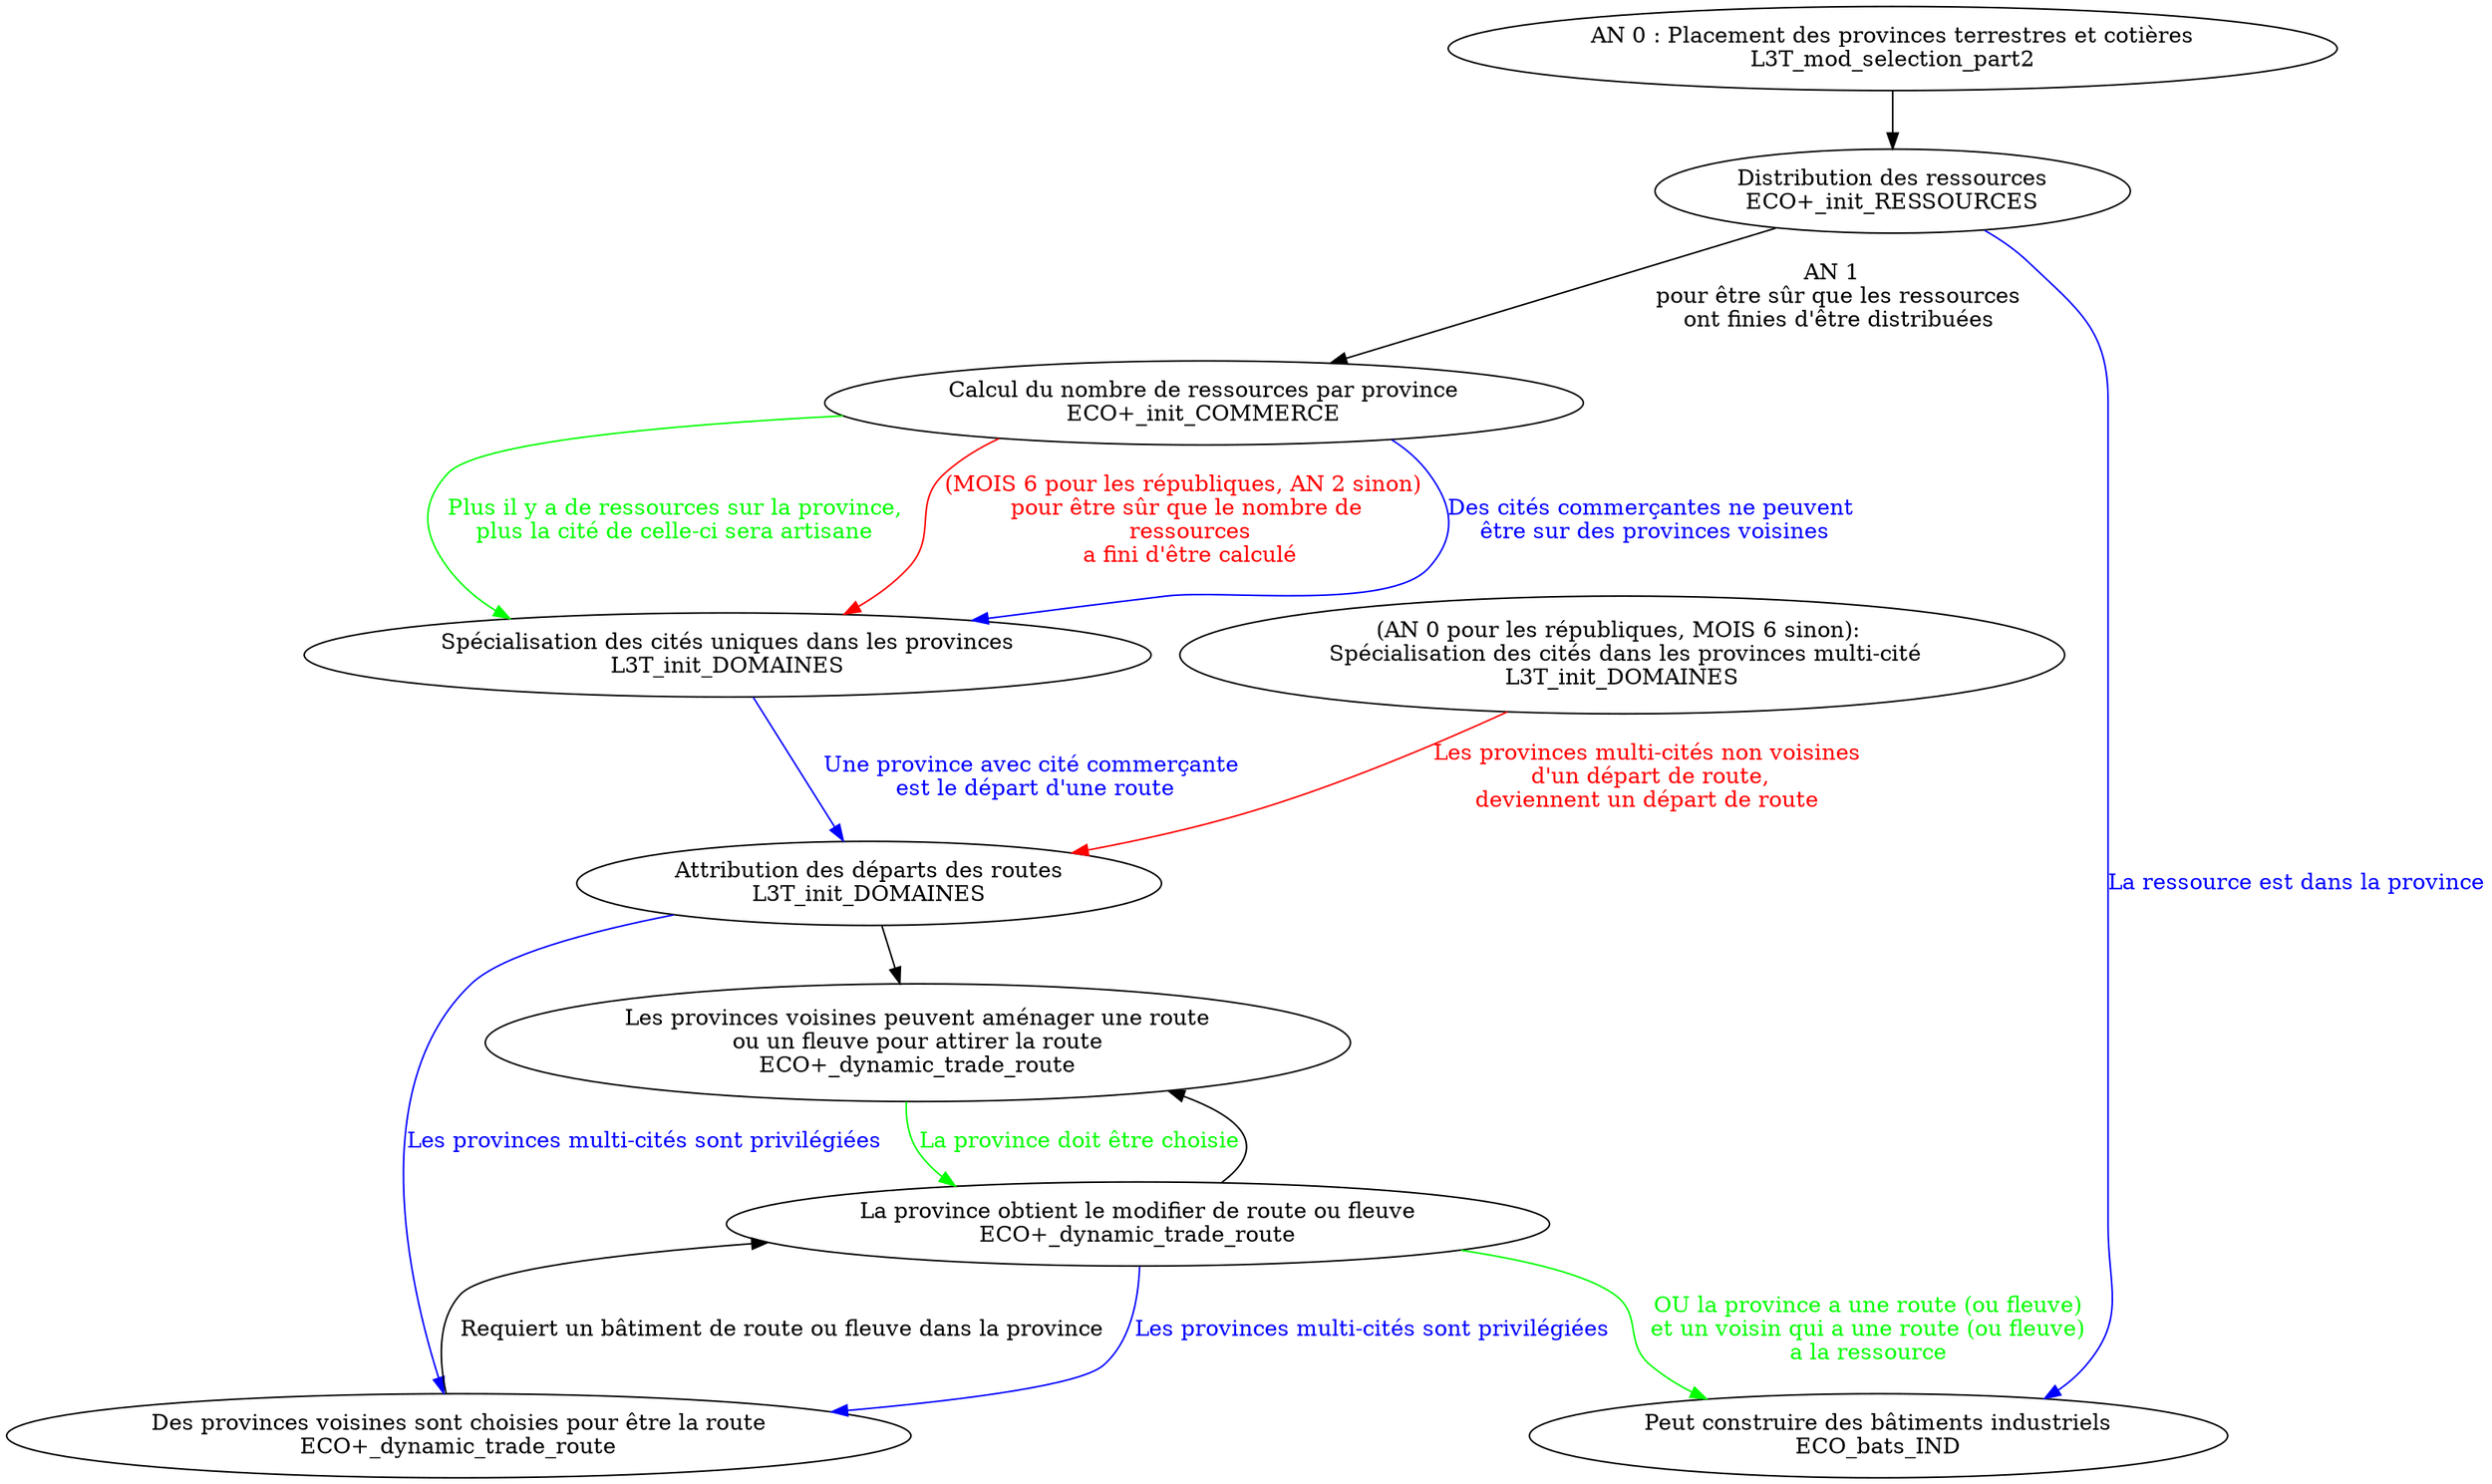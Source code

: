 digraph G {
	node [shape=ellipse];
		{node [label="AN 0 : Placement des provinces terrestres et cotières\nL3T_mod_selection_part2"] n0;};
		{node [label="Distribution des ressources\nECO+_init_RESSOURCES"] n1;};
		{node [label="(AN 0 pour les républiques, MOIS 6 sinon): \n Spécialisation des cités dans les provinces multi-cité\nL3T_init_DOMAINES"] n2;};
		{node [label="Calcul du nombre de ressources par province\nECO+_init_COMMERCE"] n3;};
		{node [label="Spécialisation des cités uniques dans les provinces\nL3T_init_DOMAINES"] n4;};
		{node [label="Attribution des départs des routes\nL3T_init_DOMAINES"] n5;};
		{node [label="Les provinces voisines peuvent aménager une route\nou un fleuve pour attirer la route\nECO+_dynamic_trade_route"] n6;};
		{node [label="Des provinces voisines sont choisies pour être la route\nECO+_dynamic_trade_route"] n7;};
		{node [label="La province obtient le modifier de route ou fleuve\nECO+_dynamic_trade_route"] n8;};
		{node [label="Peut construire des bâtiments industriels\nECO_bats_IND"] n9;};

	n0 -> n1
	n1 -> n3  [label="AN 1 \n pour être sûr que les ressources\n ont finies d'être distribuées"]
	n3 -> n4  [label="(MOIS 6 pour les républiques, AN 2 sinon) \n pour être sûr que le nombre de \n ressources\n a fini d'être calculé",len=1.00, fontcolor=red, color=red]
	n3 -> n4  [label="Des cités commerçantes ne peuvent\n être sur des provinces voisines",len=1.00, fontcolor=blue, color=blue]
	n3 -> n4  [label="Plus il y a de ressources sur la province,\nplus la cité de celle-ci sera artisane",len=1.00, fontcolor=green, color=green]
	n2 -> n5 [label="Les provinces multi-cités non voisines\n d'un départ de route,\ndeviennent un départ de route",len=1.00, fontcolor=red, color=red]
	n4 -> n5 [label="Une province avec cité commerçante\n est le départ d'une route",len=1.00, fontcolor=blue, color=blue]
	n5 -> n6
	n5 -> n7 [label="Les provinces multi-cités sont privilégiées",len=1.00, fontcolor=blue, color=blue]
	n6 -> n8 [label="La province doit être choisie",len=1.00, fontcolor=green, color=green]
	n7 -> n8 [label="Requiert un bâtiment de route ou fleuve dans la province"]
	n8 -> n6
	n8 -> n7 [label="Les provinces multi-cités sont privilégiées",len=1.00, fontcolor=blue, color=blue]
	n1 -> n9 [label="La ressource est dans la province",len=1.00, fontcolor=blue, color=blue]
	n8 -> n9 [label="OU la province a une route (ou fleuve)\net un voisin qui a une route (ou fleuve)\na la ressource",len=1.00, fontcolor=green, color=green]

}
